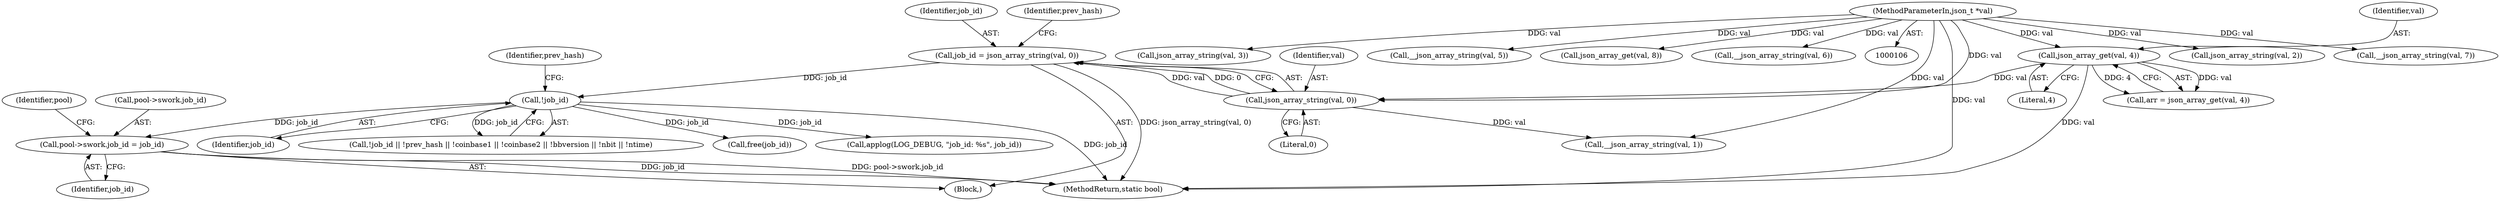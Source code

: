 digraph "0_cgminer_e1c5050734123973b99d181c45e74b2cbb00272e_1@pointer" {
"1000241" [label="(Call,pool->swork.job_id = job_id)"];
"1000197" [label="(Call,!job_id)"];
"1000154" [label="(Call,job_id = json_array_string(val, 0))"];
"1000156" [label="(Call,json_array_string(val, 0))"];
"1000139" [label="(Call,json_array_get(val, 4))"];
"1000108" [label="(MethodParameterIn,json_t *val)"];
"1000197" [label="(Call,!job_id)"];
"1000139" [label="(Call,json_array_get(val, 4))"];
"1000166" [label="(Call,json_array_string(val, 2))"];
"1000242" [label="(Call,pool->swork.job_id)"];
"1000250" [label="(Identifier,pool)"];
"1000198" [label="(Identifier,job_id)"];
"1000196" [label="(Call,!job_id || !prev_hash || !coinbase1 || !coinbase2 || !bbversion || !nbit || !ntime)"];
"1000247" [label="(Identifier,job_id)"];
"1000186" [label="(Call,__json_array_string(val, 7))"];
"1000137" [label="(Call,arr = json_array_get(val, 4))"];
"1000155" [label="(Identifier,job_id)"];
"1000157" [label="(Identifier,val)"];
"1000109" [label="(Block,)"];
"1000141" [label="(Literal,4)"];
"1000140" [label="(Identifier,val)"];
"1000171" [label="(Call,json_array_string(val, 3))"];
"1000219" [label="(Call,free(job_id))"];
"1000156" [label="(Call,json_array_string(val, 0))"];
"1000161" [label="(Call,__json_array_string(val, 1))"];
"1000160" [label="(Identifier,prev_hash)"];
"1000108" [label="(MethodParameterIn,json_t *val)"];
"1000630" [label="(Call,applog(LOG_DEBUG, \"job_id: %s\", job_id))"];
"1000241" [label="(Call,pool->swork.job_id = job_id)"];
"1000201" [label="(Identifier,prev_hash)"];
"1000154" [label="(Call,job_id = json_array_string(val, 0))"];
"1000176" [label="(Call,__json_array_string(val, 5))"];
"1000192" [label="(Call,json_array_get(val, 8))"];
"1000158" [label="(Literal,0)"];
"1000181" [label="(Call,__json_array_string(val, 6))"];
"1000685" [label="(MethodReturn,static bool)"];
"1000241" -> "1000109"  [label="AST: "];
"1000241" -> "1000247"  [label="CFG: "];
"1000242" -> "1000241"  [label="AST: "];
"1000247" -> "1000241"  [label="AST: "];
"1000250" -> "1000241"  [label="CFG: "];
"1000241" -> "1000685"  [label="DDG: pool->swork.job_id"];
"1000241" -> "1000685"  [label="DDG: job_id"];
"1000197" -> "1000241"  [label="DDG: job_id"];
"1000197" -> "1000196"  [label="AST: "];
"1000197" -> "1000198"  [label="CFG: "];
"1000198" -> "1000197"  [label="AST: "];
"1000201" -> "1000197"  [label="CFG: "];
"1000196" -> "1000197"  [label="CFG: "];
"1000197" -> "1000685"  [label="DDG: job_id"];
"1000197" -> "1000196"  [label="DDG: job_id"];
"1000154" -> "1000197"  [label="DDG: job_id"];
"1000197" -> "1000219"  [label="DDG: job_id"];
"1000197" -> "1000630"  [label="DDG: job_id"];
"1000154" -> "1000109"  [label="AST: "];
"1000154" -> "1000156"  [label="CFG: "];
"1000155" -> "1000154"  [label="AST: "];
"1000156" -> "1000154"  [label="AST: "];
"1000160" -> "1000154"  [label="CFG: "];
"1000154" -> "1000685"  [label="DDG: json_array_string(val, 0)"];
"1000156" -> "1000154"  [label="DDG: val"];
"1000156" -> "1000154"  [label="DDG: 0"];
"1000156" -> "1000158"  [label="CFG: "];
"1000157" -> "1000156"  [label="AST: "];
"1000158" -> "1000156"  [label="AST: "];
"1000139" -> "1000156"  [label="DDG: val"];
"1000108" -> "1000156"  [label="DDG: val"];
"1000156" -> "1000161"  [label="DDG: val"];
"1000139" -> "1000137"  [label="AST: "];
"1000139" -> "1000141"  [label="CFG: "];
"1000140" -> "1000139"  [label="AST: "];
"1000141" -> "1000139"  [label="AST: "];
"1000137" -> "1000139"  [label="CFG: "];
"1000139" -> "1000685"  [label="DDG: val"];
"1000139" -> "1000137"  [label="DDG: val"];
"1000139" -> "1000137"  [label="DDG: 4"];
"1000108" -> "1000139"  [label="DDG: val"];
"1000108" -> "1000106"  [label="AST: "];
"1000108" -> "1000685"  [label="DDG: val"];
"1000108" -> "1000161"  [label="DDG: val"];
"1000108" -> "1000166"  [label="DDG: val"];
"1000108" -> "1000171"  [label="DDG: val"];
"1000108" -> "1000176"  [label="DDG: val"];
"1000108" -> "1000181"  [label="DDG: val"];
"1000108" -> "1000186"  [label="DDG: val"];
"1000108" -> "1000192"  [label="DDG: val"];
}
